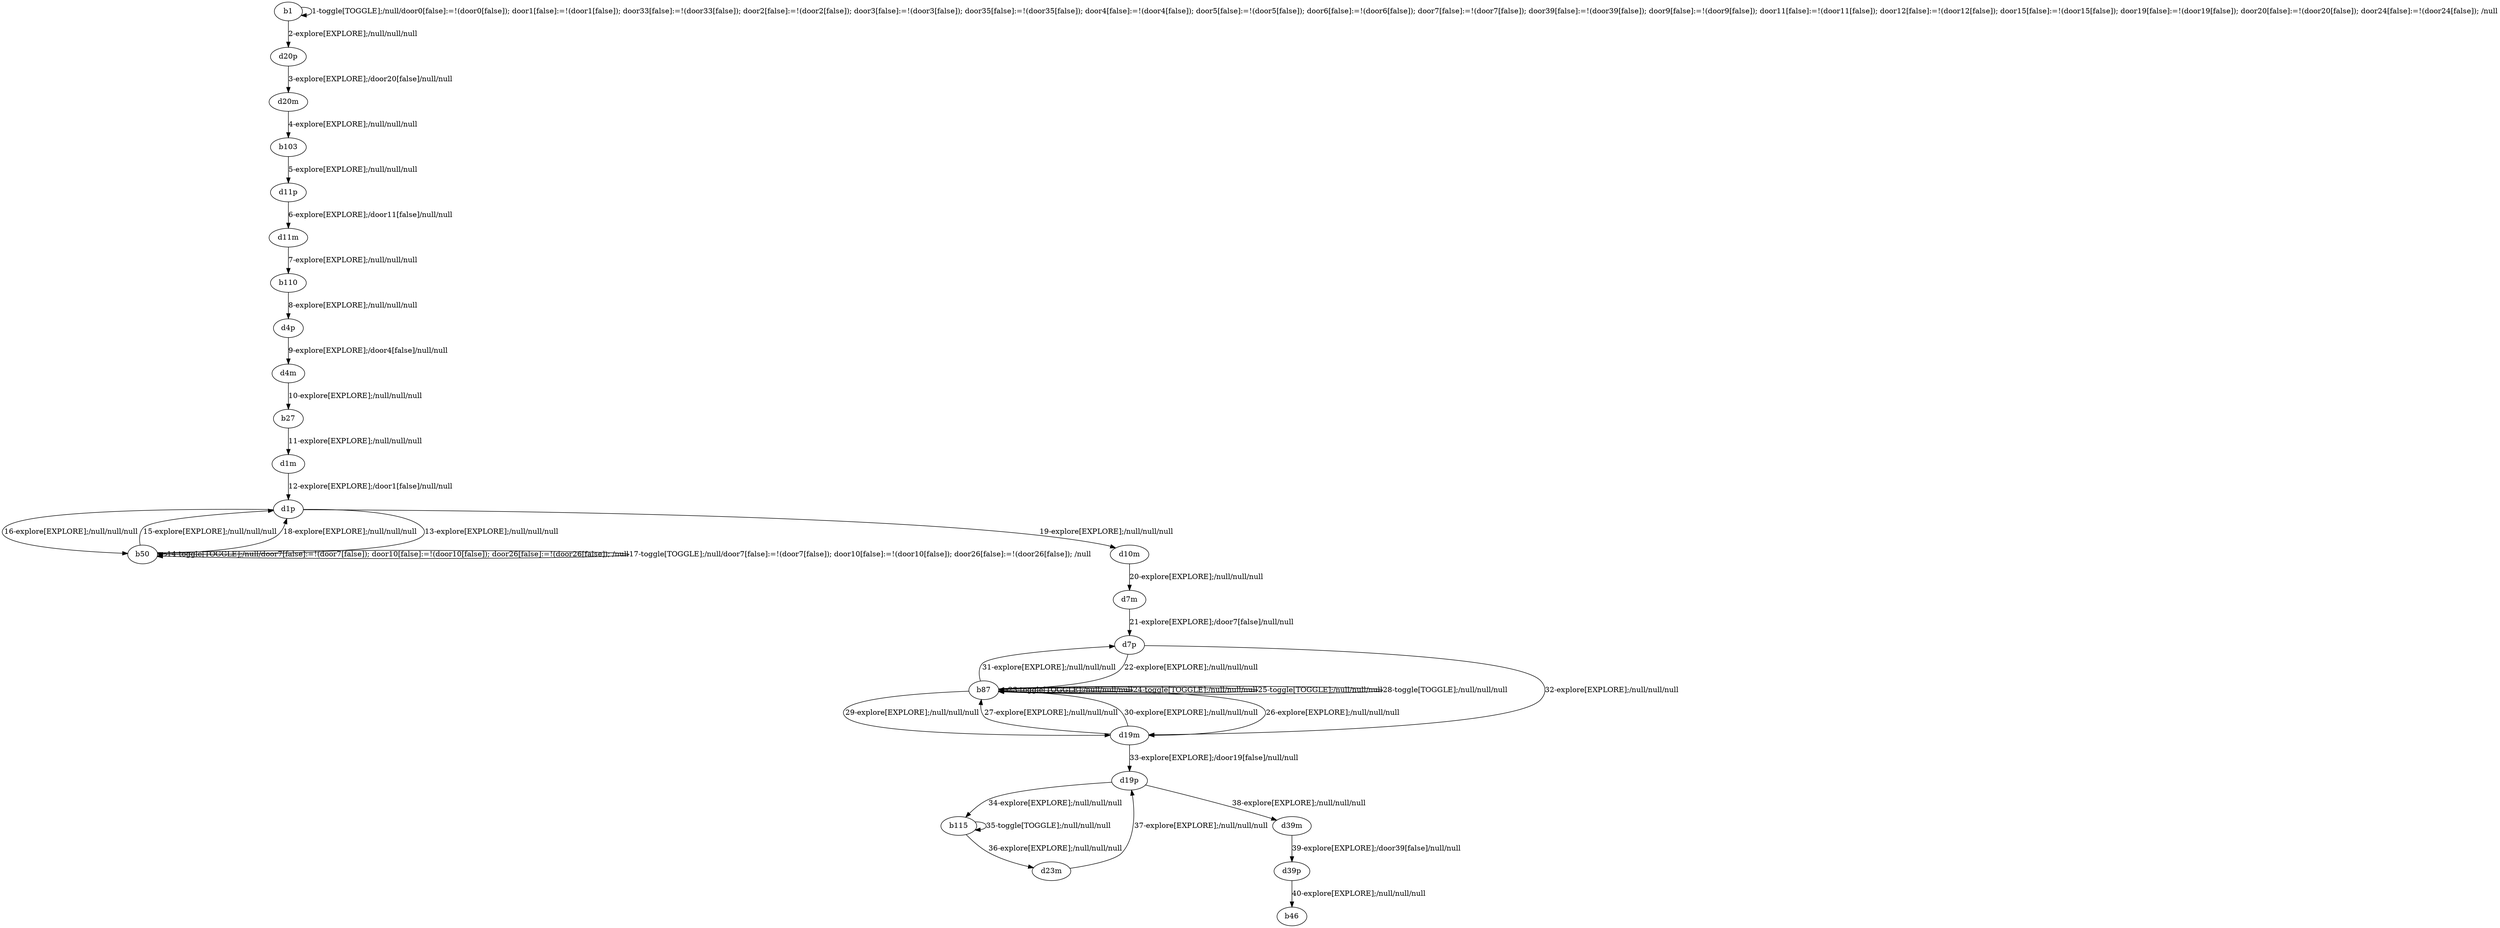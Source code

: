 # Total number of goals covered by this test: 1
# d39p --> b46

digraph g {
"b1" -> "b1" [label = "1-toggle[TOGGLE];/null/door0[false]:=!(door0[false]); door1[false]:=!(door1[false]); door33[false]:=!(door33[false]); door2[false]:=!(door2[false]); door3[false]:=!(door3[false]); door35[false]:=!(door35[false]); door4[false]:=!(door4[false]); door5[false]:=!(door5[false]); door6[false]:=!(door6[false]); door7[false]:=!(door7[false]); door39[false]:=!(door39[false]); door9[false]:=!(door9[false]); door11[false]:=!(door11[false]); door12[false]:=!(door12[false]); door15[false]:=!(door15[false]); door19[false]:=!(door19[false]); door20[false]:=!(door20[false]); door24[false]:=!(door24[false]); /null"];
"b1" -> "d20p" [label = "2-explore[EXPLORE];/null/null/null"];
"d20p" -> "d20m" [label = "3-explore[EXPLORE];/door20[false]/null/null"];
"d20m" -> "b103" [label = "4-explore[EXPLORE];/null/null/null"];
"b103" -> "d11p" [label = "5-explore[EXPLORE];/null/null/null"];
"d11p" -> "d11m" [label = "6-explore[EXPLORE];/door11[false]/null/null"];
"d11m" -> "b110" [label = "7-explore[EXPLORE];/null/null/null"];
"b110" -> "d4p" [label = "8-explore[EXPLORE];/null/null/null"];
"d4p" -> "d4m" [label = "9-explore[EXPLORE];/door4[false]/null/null"];
"d4m" -> "b27" [label = "10-explore[EXPLORE];/null/null/null"];
"b27" -> "d1m" [label = "11-explore[EXPLORE];/null/null/null"];
"d1m" -> "d1p" [label = "12-explore[EXPLORE];/door1[false]/null/null"];
"d1p" -> "b50" [label = "13-explore[EXPLORE];/null/null/null"];
"b50" -> "b50" [label = "14-toggle[TOGGLE];/null/door7[false]:=!(door7[false]); door10[false]:=!(door10[false]); door26[false]:=!(door26[false]); /null"];
"b50" -> "d1p" [label = "15-explore[EXPLORE];/null/null/null"];
"d1p" -> "b50" [label = "16-explore[EXPLORE];/null/null/null"];
"b50" -> "b50" [label = "17-toggle[TOGGLE];/null/door7[false]:=!(door7[false]); door10[false]:=!(door10[false]); door26[false]:=!(door26[false]); /null"];
"b50" -> "d1p" [label = "18-explore[EXPLORE];/null/null/null"];
"d1p" -> "d10m" [label = "19-explore[EXPLORE];/null/null/null"];
"d10m" -> "d7m" [label = "20-explore[EXPLORE];/null/null/null"];
"d7m" -> "d7p" [label = "21-explore[EXPLORE];/door7[false]/null/null"];
"d7p" -> "b87" [label = "22-explore[EXPLORE];/null/null/null"];
"b87" -> "b87" [label = "23-toggle[TOGGLE];/null/null/null"];
"b87" -> "b87" [label = "24-toggle[TOGGLE];/null/null/null"];
"b87" -> "b87" [label = "25-toggle[TOGGLE];/null/null/null"];
"b87" -> "d19m" [label = "26-explore[EXPLORE];/null/null/null"];
"d19m" -> "b87" [label = "27-explore[EXPLORE];/null/null/null"];
"b87" -> "b87" [label = "28-toggle[TOGGLE];/null/null/null"];
"b87" -> "d19m" [label = "29-explore[EXPLORE];/null/null/null"];
"d19m" -> "b87" [label = "30-explore[EXPLORE];/null/null/null"];
"b87" -> "d7p" [label = "31-explore[EXPLORE];/null/null/null"];
"d7p" -> "d19m" [label = "32-explore[EXPLORE];/null/null/null"];
"d19m" -> "d19p" [label = "33-explore[EXPLORE];/door19[false]/null/null"];
"d19p" -> "b115" [label = "34-explore[EXPLORE];/null/null/null"];
"b115" -> "b115" [label = "35-toggle[TOGGLE];/null/null/null"];
"b115" -> "d23m" [label = "36-explore[EXPLORE];/null/null/null"];
"d23m" -> "d19p" [label = "37-explore[EXPLORE];/null/null/null"];
"d19p" -> "d39m" [label = "38-explore[EXPLORE];/null/null/null"];
"d39m" -> "d39p" [label = "39-explore[EXPLORE];/door39[false]/null/null"];
"d39p" -> "b46" [label = "40-explore[EXPLORE];/null/null/null"];
}